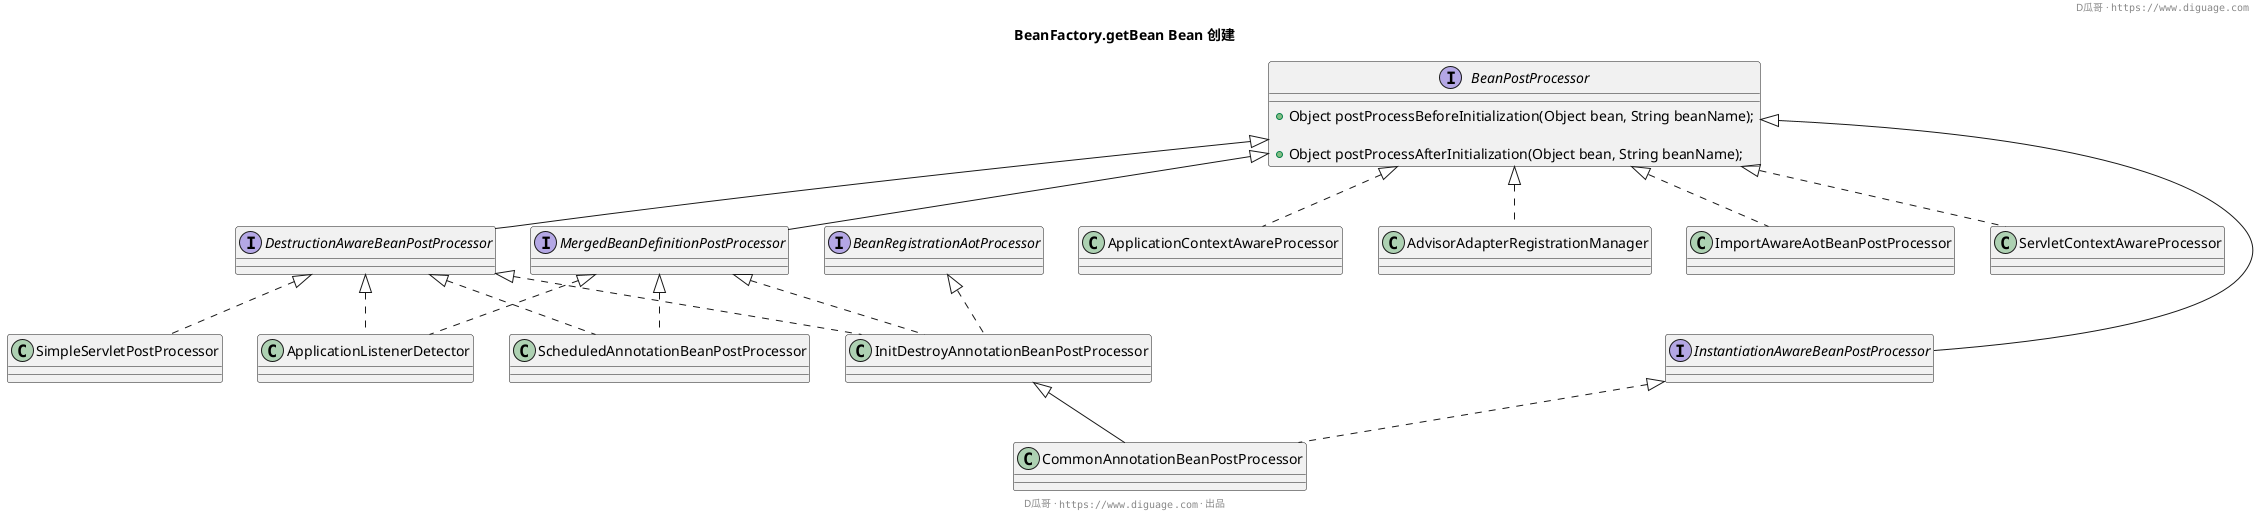 @startuml
header D瓜哥 · ""https://www.diguage.com""

title **BeanFactory.getBean Bean 创建**

interface BeanPostProcessor {

	+ Object postProcessBeforeInitialization(Object bean, String beanName);

	+ Object postProcessAfterInitialization(Object bean, String beanName);
}


class ServletContextAwareProcessor implements BeanPostProcessor

interface DestructionAwareBeanPostProcessor extends BeanPostProcessor

class ScheduledAnnotationBeanPostProcessor implements MergedBeanDefinitionPostProcessor, DestructionAwareBeanPostProcessor

class SimpleServletPostProcessor implements DestructionAwareBeanPostProcessor

class InitDestroyAnnotationBeanPostProcessor implements DestructionAwareBeanPostProcessor, MergedBeanDefinitionPostProcessor, BeanRegistrationAotProcessor

class CommonAnnotationBeanPostProcessor extends InitDestroyAnnotationBeanPostProcessor implements InstantiationAwareBeanPostProcessor

class ApplicationListenerDetector implements DestructionAwareBeanPostProcessor, MergedBeanDefinitionPostProcessor




interface InstantiationAwareBeanPostProcessor extends BeanPostProcessor


class ApplicationContextAwareProcessor implements BeanPostProcessor

class AdvisorAdapterRegistrationManager implements BeanPostProcessor

class ImportAwareAotBeanPostProcessor implements BeanPostProcessor

interface MergedBeanDefinitionPostProcessor extends BeanPostProcessor


'interface InstantiationAwareBeanPostProcessor extends BeanPostProcessor
'
'interface SmartInstantiationAwareBeanPostProcessor extends InstantiationAwareBeanPostProcessor
'
'class CommonAnnotationBeanPostProcessor extends InitDestroyAnnotationBeanPostProcessor implements InstantiationAwareBeanPostProcessor, BeanFactoryAware, Serializable
'
'abstract class AbstractAdvisingBeanPostProcessor extends ProxyProcessorSupport implements SmartInstantiationAwareBeanPostProcessor
'
'abstract class AbstractAutoProxyCreator extends ProxyProcessorSupport implements SmartInstantiationAwareBeanPostProcessor, BeanFactoryAware
'
'abstract class AbstractAdvisorAutoProxyCreator extends AbstractAutoProxyCreator
'
'class ServletContextAwareProcessor implements BeanPostProcessor
'
'interface DestructionAwareBeanPostProcessor extends BeanPostProcessor
'
'class BeanValidationPostProcessor implements BeanPostProcessor, InitializingBean
'
'class AdvisorAdapterRegistrationManager implements BeanPostProcessor

footer D瓜哥 · ""https://www.diguage.com"" · 出品
@enduml
